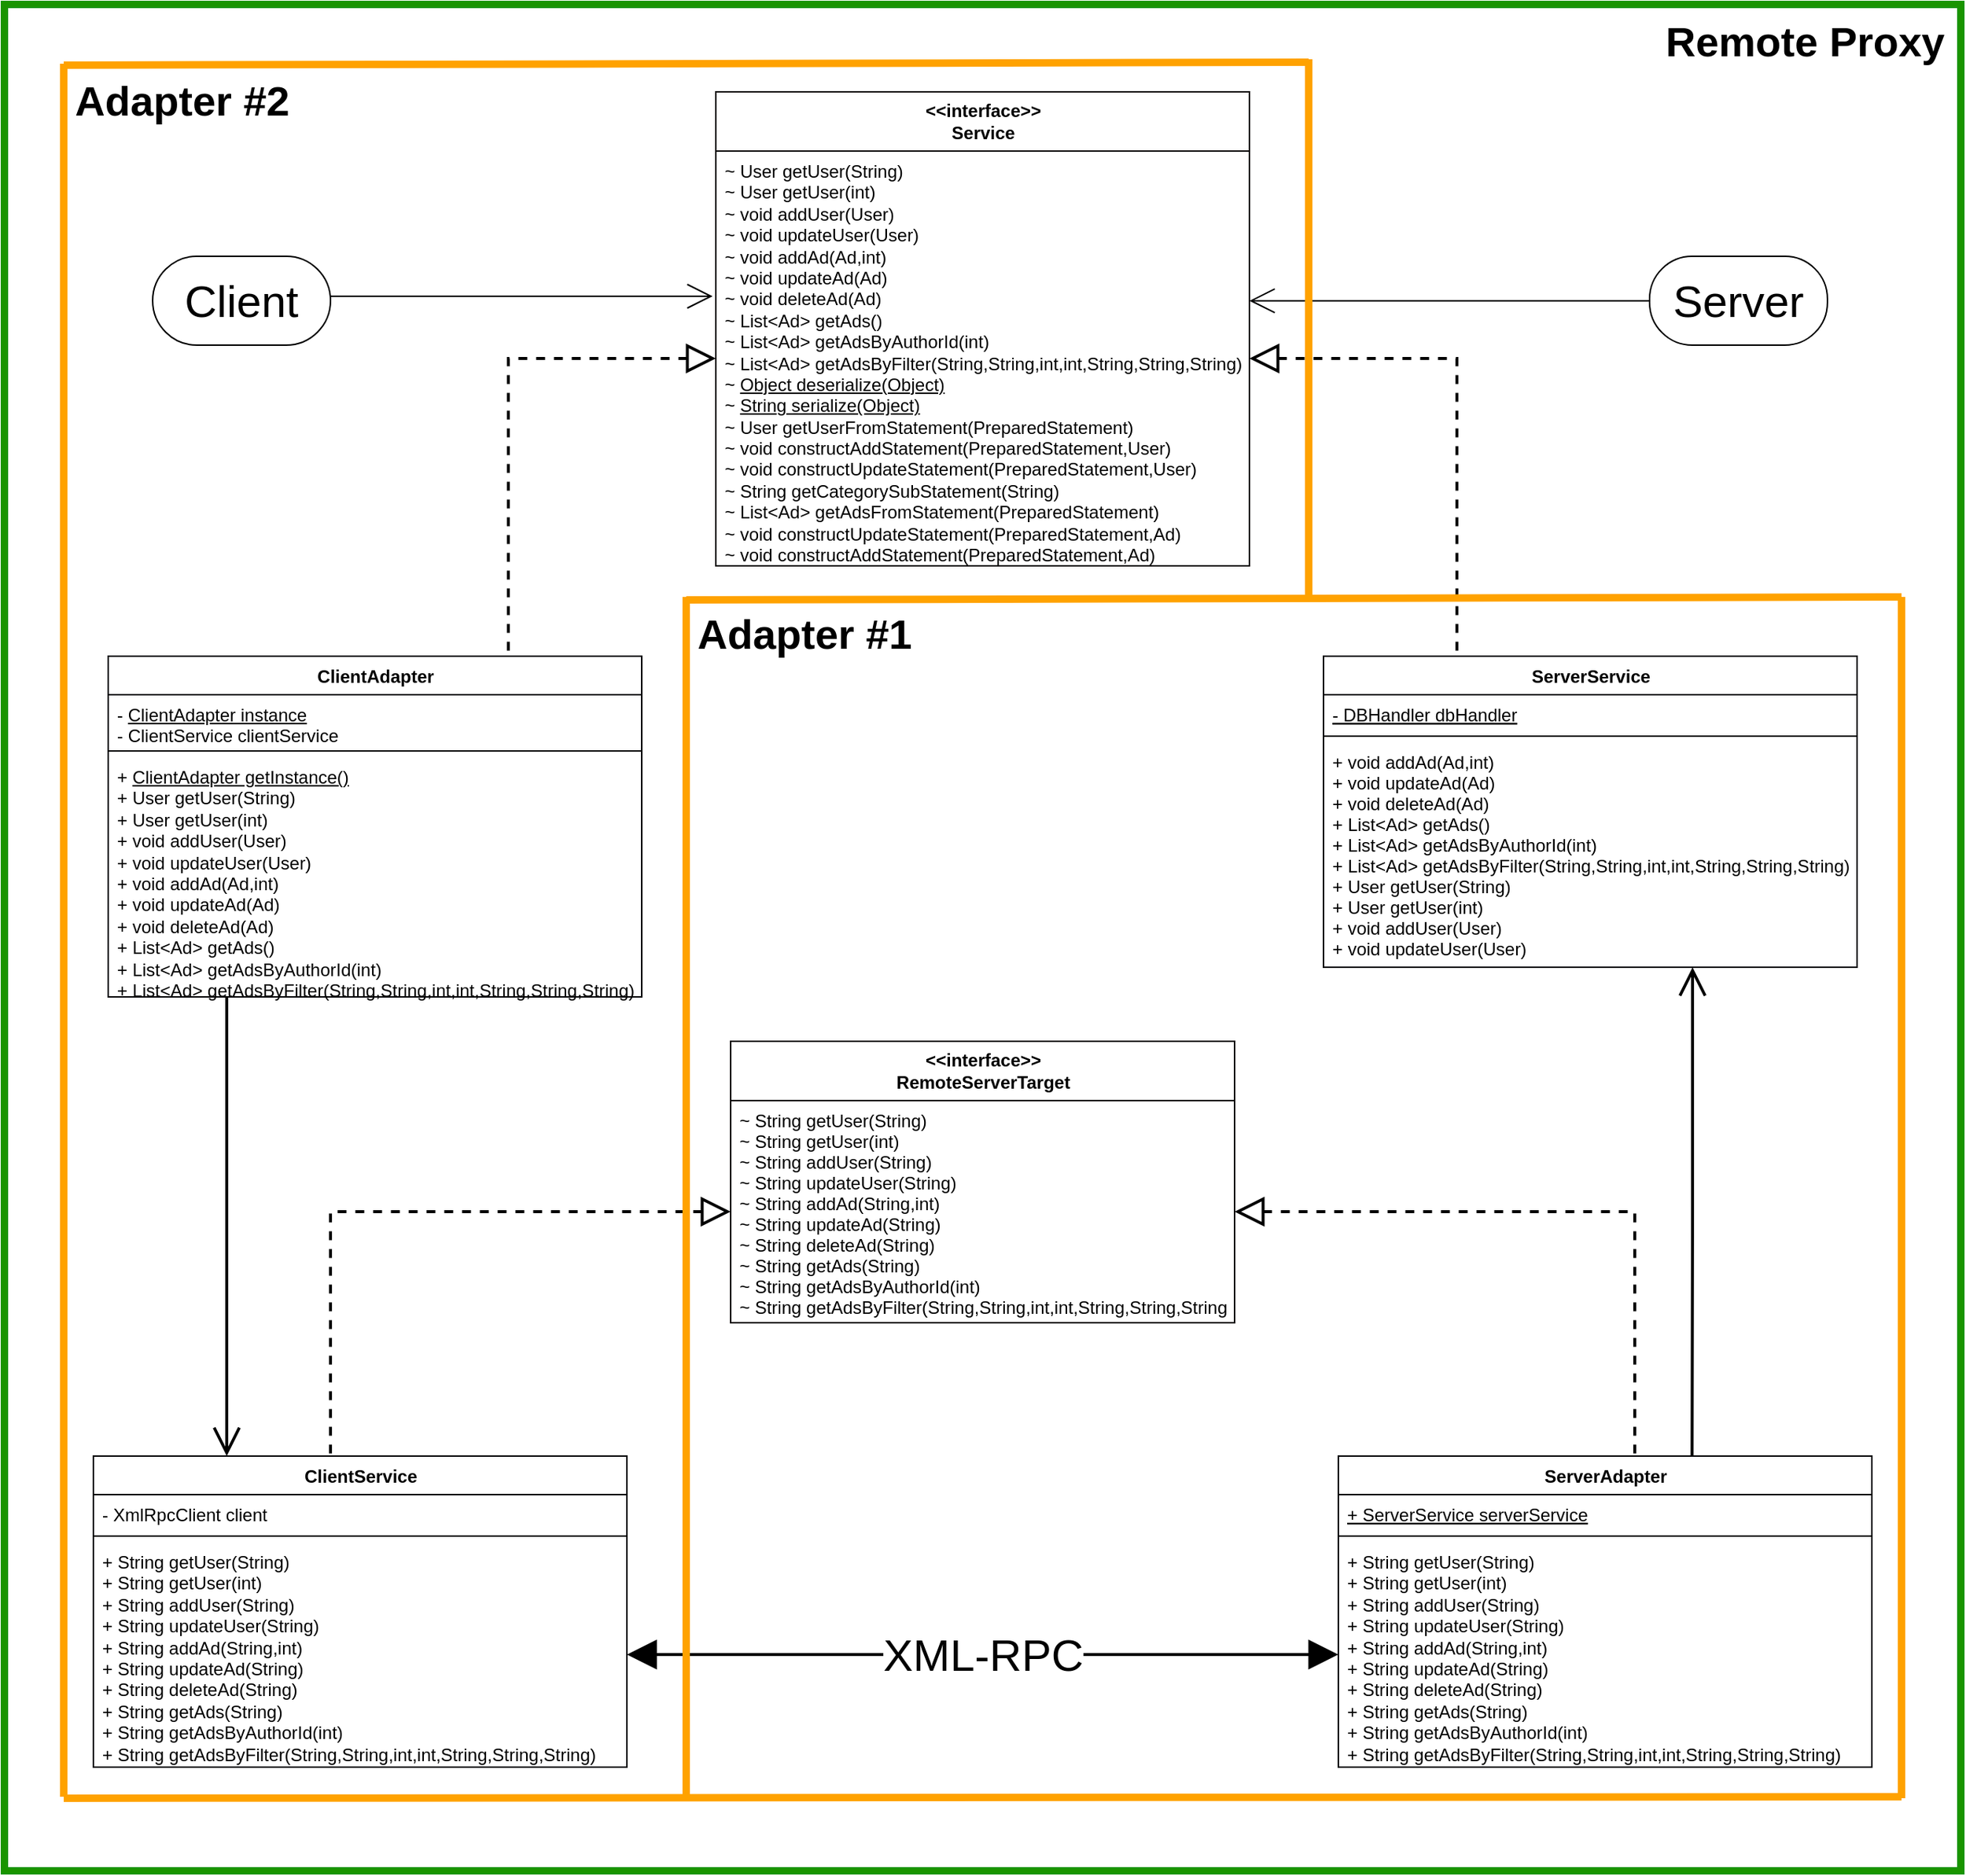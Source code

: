 <mxfile version="14.1.8" type="device"><diagram id="jZb85DcDclSfANrB-rej" name="Страница 1"><mxGraphModel dx="3671" dy="521" grid="1" gridSize="10" guides="1" tooltips="1" connect="1" arrows="1" fold="1" page="1" pageScale="1" pageWidth="827" pageHeight="1169" math="0" shadow="0"><root><mxCell id="0"/><mxCell id="1" parent="0"/><mxCell id="jBlKjVecHdlqdMB9YdXR-39" value="" style="rounded=0;whiteSpace=wrap;html=1;shadow=0;glass=0;labelBackgroundColor=none;sketch=0;strokeWidth=5;fillColor=none;fontSize=21;strokeColor=#199400;" vertex="1" parent="1"><mxGeometry x="-80" y="1720" width="1320" height="1260" as="geometry"/></mxCell><mxCell id="jBlKjVecHdlqdMB9YdXR-80" style="edgeStyle=orthogonalEdgeStyle;rounded=0;orthogonalLoop=1;jettySize=auto;html=1;exitX=-0.006;exitY=0.35;exitDx=0;exitDy=0;entryX=1;entryY=0.5;entryDx=0;entryDy=0;endSize=15;startSize=15;endArrow=none;endFill=0;startArrow=open;startFill=0;exitPerimeter=0;" edge="1" parent="1" source="jBlKjVecHdlqdMB9YdXR-45" target="jBlKjVecHdlqdMB9YdXR-78"><mxGeometry relative="1" as="geometry"><Array as="points"><mxPoint x="140" y="1917"/></Array></mxGeometry></mxCell><mxCell id="jBlKjVecHdlqdMB9YdXR-40" value="ClientAdapter" style="swimlane;fontStyle=1;align=center;verticalAlign=top;childLayout=stackLayout;horizontal=1;startSize=26;horizontalStack=0;resizeParent=1;resizeParentMax=0;resizeLast=0;collapsible=1;marginBottom=0;rounded=0;shadow=0;glass=0;labelBackgroundColor=none;sketch=0;strokeColor=#000005;strokeWidth=1;fillColor=none;fontSize=12;html=1;" vertex="1" parent="1"><mxGeometry x="-10" y="2160" width="360" height="230" as="geometry"/></mxCell><mxCell id="jBlKjVecHdlqdMB9YdXR-41" value="- &lt;u&gt;ClientAdapter instance&lt;/u&gt;&lt;br&gt;- ClientService clientService" style="text;strokeColor=none;fillColor=none;align=left;verticalAlign=top;spacingLeft=4;spacingRight=4;overflow=hidden;rotatable=0;points=[[0,0.5],[1,0.5]];portConstraint=eastwest;html=1;" vertex="1" parent="jBlKjVecHdlqdMB9YdXR-40"><mxGeometry y="26" width="360" height="34" as="geometry"/></mxCell><mxCell id="jBlKjVecHdlqdMB9YdXR-42" value="" style="line;strokeWidth=1;fillColor=none;align=left;verticalAlign=middle;spacingTop=-1;spacingLeft=3;spacingRight=3;rotatable=0;labelPosition=right;points=[];portConstraint=eastwest;" vertex="1" parent="jBlKjVecHdlqdMB9YdXR-40"><mxGeometry y="60" width="360" height="8" as="geometry"/></mxCell><mxCell id="jBlKjVecHdlqdMB9YdXR-43" value="+ &lt;u&gt;ClientAdapter getInstance()&lt;/u&gt;&lt;br&gt;+ User getUser(String)&lt;br&gt;+ User getUser(int)&lt;br&gt;+ void addUser(User)&lt;br&gt;+ void updateUser(User)&lt;br&gt;+ void addAd(Ad,int)&lt;br&gt;+ void updateAd(Ad)&lt;br&gt;+ void deleteAd(Ad)&lt;br&gt;+ List&amp;lt;Ad&amp;gt; getAds()&lt;br&gt;+ List&amp;lt;Ad&amp;gt; getAdsByAuthorId(int)&lt;br&gt;+ List&amp;lt;Ad&amp;gt; getAdsByFilter(String,String,int,int,String,String,String)" style="text;strokeColor=none;fillColor=none;align=left;verticalAlign=top;spacingLeft=4;spacingRight=4;overflow=hidden;rotatable=0;points=[[0,0.5],[1,0.5]];portConstraint=eastwest;html=1;" vertex="1" parent="jBlKjVecHdlqdMB9YdXR-40"><mxGeometry y="68" width="360" height="162" as="geometry"/></mxCell><mxCell id="jBlKjVecHdlqdMB9YdXR-44" value="&amp;lt;&amp;lt;interface&amp;gt;&amp;gt;&lt;br style=&quot;font-size: 12px&quot;&gt;Service" style="swimlane;fontStyle=1;childLayout=stackLayout;horizontal=1;startSize=40;fillColor=none;horizontalStack=0;resizeParent=1;resizeParentMax=0;resizeLast=0;collapsible=1;marginBottom=0;rounded=0;shadow=0;glass=0;labelBackgroundColor=none;sketch=0;strokeColor=#050000;strokeWidth=1;fontSize=12;html=1;" vertex="1" parent="1"><mxGeometry x="400" y="1779" width="360" height="320" as="geometry"/></mxCell><mxCell id="jBlKjVecHdlqdMB9YdXR-45" value="~ User getUser(String)&lt;br&gt;~ User getUser(int)&lt;br&gt;~ void addUser(User)&lt;br&gt;~ void updateUser(User)&lt;br&gt;~ void addAd(Ad,int)&lt;br&gt;~ void updateAd(Ad)&lt;br&gt;~ void deleteAd(Ad)&lt;br&gt;~ List&amp;lt;Ad&amp;gt; getAds()&lt;br&gt;~ List&amp;lt;Ad&amp;gt; getAdsByAuthorId(int)&lt;br&gt;~ List&amp;lt;Ad&amp;gt; getAdsByFilter(String,String,int,int,String,String,String)&lt;br&gt;~ &lt;u&gt;Object deserialize(Object)&lt;/u&gt;&lt;br&gt;~ &lt;u&gt;String serialize(Object)&lt;/u&gt;&lt;br&gt;~ User getUserFromStatement(PreparedStatement)&lt;br&gt;~ void constructAddStatement(PreparedStatement,User)&lt;br&gt;~ void constructUpdateStatement(PreparedStatement,User)&lt;br&gt;~ String getCategorySubStatement(String)&lt;br&gt;~ List&amp;lt;Ad&amp;gt; getAdsFromStatement(PreparedStatement)&lt;br&gt;~ void constructUpdateStatement(PreparedStatement,Ad)&lt;br&gt;~ void constructAddStatement(PreparedStatement,Ad)" style="text;strokeColor=none;fillColor=none;align=left;verticalAlign=top;spacingLeft=4;spacingRight=4;overflow=hidden;rotatable=0;points=[[0,0.5],[1,0.5]];portConstraint=eastwest;html=1;" vertex="1" parent="jBlKjVecHdlqdMB9YdXR-44"><mxGeometry y="40" width="360" height="280" as="geometry"/></mxCell><mxCell id="jBlKjVecHdlqdMB9YdXR-46" style="edgeStyle=orthogonalEdgeStyle;rounded=0;jumpSize=6;orthogonalLoop=1;jettySize=auto;html=1;startArrow=block;startFill=0;startSize=15;endArrow=none;endFill=0;endSize=15;strokeWidth=2;fontSize=12;dashed=1;exitX=0;exitY=0.5;exitDx=0;exitDy=0;entryX=0.75;entryY=0;entryDx=0;entryDy=0;" edge="1" parent="1" source="jBlKjVecHdlqdMB9YdXR-45" target="jBlKjVecHdlqdMB9YdXR-40"><mxGeometry relative="1" as="geometry"><mxPoint x="220" y="1940" as="sourcePoint"/><mxPoint x="270" y="2180" as="targetPoint"/><Array as="points"><mxPoint x="260" y="1959"/></Array></mxGeometry></mxCell><mxCell id="jBlKjVecHdlqdMB9YdXR-81" style="edgeStyle=orthogonalEdgeStyle;rounded=0;orthogonalLoop=1;jettySize=auto;html=1;exitX=1;exitY=0.361;exitDx=0;exitDy=0;entryX=0.5;entryY=1;entryDx=0;entryDy=0;endSize=15;startSize=15;startArrow=open;startFill=0;endArrow=none;endFill=0;exitPerimeter=0;" edge="1" parent="1" source="jBlKjVecHdlqdMB9YdXR-45" target="jBlKjVecHdlqdMB9YdXR-79"><mxGeometry relative="1" as="geometry"><Array as="points"><mxPoint x="1080" y="1920"/></Array></mxGeometry></mxCell><mxCell id="jBlKjVecHdlqdMB9YdXR-47" value="ServerService" style="swimlane;fontStyle=1;align=center;verticalAlign=top;childLayout=stackLayout;horizontal=1;startSize=26;horizontalStack=0;resizeParent=1;resizeParentMax=0;resizeLast=0;collapsible=1;marginBottom=0;rounded=0;shadow=0;glass=0;labelBackgroundColor=none;sketch=0;strokeColor=#000005;strokeWidth=1;fillColor=none;fontSize=12;html=1;" vertex="1" parent="1"><mxGeometry x="810" y="2160" width="360" height="210" as="geometry"/></mxCell><mxCell id="jBlKjVecHdlqdMB9YdXR-48" value="- DBHandler dbHandler" style="text;strokeColor=none;fillColor=none;align=left;verticalAlign=top;spacingLeft=4;spacingRight=4;overflow=hidden;rotatable=0;points=[[0,0.5],[1,0.5]];portConstraint=eastwest;fontStyle=4" vertex="1" parent="jBlKjVecHdlqdMB9YdXR-47"><mxGeometry y="26" width="360" height="24" as="geometry"/></mxCell><mxCell id="jBlKjVecHdlqdMB9YdXR-49" value="" style="line;strokeWidth=1;fillColor=none;align=left;verticalAlign=middle;spacingTop=-1;spacingLeft=3;spacingRight=3;rotatable=0;labelPosition=right;points=[];portConstraint=eastwest;" vertex="1" parent="jBlKjVecHdlqdMB9YdXR-47"><mxGeometry y="50" width="360" height="8" as="geometry"/></mxCell><mxCell id="jBlKjVecHdlqdMB9YdXR-50" value="+ void addAd(Ad,int)&#10;+ void updateAd(Ad)&#10;+ void deleteAd(Ad)&#10;+ List&lt;Ad&gt; getAds()&#10;+ List&lt;Ad&gt; getAdsByAuthorId(int)&#10;+ List&lt;Ad&gt; getAdsByFilter(String,String,int,int,String,String,String)&#10;+ User getUser(String)&#10;+ User getUser(int)&#10;+ void addUser(User)&#10;+ void updateUser(User)" style="text;strokeColor=none;fillColor=none;align=left;verticalAlign=top;spacingLeft=4;spacingRight=4;overflow=hidden;rotatable=0;points=[[0,0.5],[1,0.5]];portConstraint=eastwest;" vertex="1" parent="jBlKjVecHdlqdMB9YdXR-47"><mxGeometry y="58" width="360" height="152" as="geometry"/></mxCell><mxCell id="jBlKjVecHdlqdMB9YdXR-51" style="edgeStyle=orthogonalEdgeStyle;rounded=0;jumpSize=6;orthogonalLoop=1;jettySize=auto;html=1;exitX=1;exitY=0.5;exitDx=0;exitDy=0;entryX=0.25;entryY=0;entryDx=0;entryDy=0;dashed=1;startArrow=block;startFill=0;startSize=15;endArrow=none;endFill=0;endSize=15;strokeWidth=2;fontSize=12;" edge="1" parent="1" source="jBlKjVecHdlqdMB9YdXR-45" target="jBlKjVecHdlqdMB9YdXR-47"><mxGeometry relative="1" as="geometry"/></mxCell><mxCell id="jBlKjVecHdlqdMB9YdXR-52" value="&amp;lt;&amp;lt;interface&amp;gt;&amp;gt;&lt;br style=&quot;font-size: 12px&quot;&gt;RemoteServerTarget" style="swimlane;fontStyle=1;childLayout=stackLayout;horizontal=1;startSize=40;fillColor=none;horizontalStack=0;resizeParent=1;resizeParentMax=0;resizeLast=0;collapsible=1;marginBottom=0;rounded=0;shadow=0;glass=0;labelBackgroundColor=none;sketch=0;strokeColor=#050000;strokeWidth=1;fontSize=12;html=1;" vertex="1" parent="1"><mxGeometry x="410" y="2420" width="340" height="190" as="geometry"/></mxCell><mxCell id="jBlKjVecHdlqdMB9YdXR-53" value="~ String getUser(String)&#10;~ String getUser(int)&#10;~ String addUser(String)&#10;~ String updateUser(String)&#10;~ String addAd(String,int)&#10;~ String updateAd(String)&#10;~ String deleteAd(String)&#10;~ String getAds(String)&#10;~ String getAdsByAuthorId(int)&#10;~ String getAdsByFilter(String,String,int,int,String,String,String)&#10;" style="text;strokeColor=none;fillColor=none;align=left;verticalAlign=top;spacingLeft=4;spacingRight=4;overflow=hidden;rotatable=0;points=[[0,0.5],[1,0.5]];portConstraint=eastwest;" vertex="1" parent="jBlKjVecHdlqdMB9YdXR-52"><mxGeometry y="40" width="340" height="150" as="geometry"/></mxCell><mxCell id="jBlKjVecHdlqdMB9YdXR-54" style="edgeStyle=orthogonalEdgeStyle;rounded=0;jumpSize=6;orthogonalLoop=1;jettySize=auto;html=1;startArrow=open;startFill=0;startSize=15;endArrow=none;endFill=0;endSize=15;strokeWidth=2;fontSize=12;exitX=0.25;exitY=0;exitDx=0;exitDy=0;" edge="1" parent="1" source="jBlKjVecHdlqdMB9YdXR-55"><mxGeometry relative="1" as="geometry"><mxPoint x="70" y="2390.0" as="targetPoint"/><Array as="points"><mxPoint x="70" y="2390"/></Array></mxGeometry></mxCell><mxCell id="jBlKjVecHdlqdMB9YdXR-55" value="ClientService" style="swimlane;fontStyle=1;align=center;verticalAlign=top;childLayout=stackLayout;horizontal=1;startSize=26;horizontalStack=0;resizeParent=1;resizeParentMax=0;resizeLast=0;collapsible=1;marginBottom=0;rounded=0;shadow=0;glass=0;labelBackgroundColor=none;sketch=0;strokeColor=#000005;strokeWidth=1;fillColor=none;fontSize=12;html=1;" vertex="1" parent="1"><mxGeometry x="-20" y="2700" width="360" height="210" as="geometry"/></mxCell><mxCell id="jBlKjVecHdlqdMB9YdXR-56" value="- XmlRpcClient client" style="text;strokeColor=none;fillColor=none;align=left;verticalAlign=top;spacingLeft=4;spacingRight=4;overflow=hidden;rotatable=0;points=[[0,0.5],[1,0.5]];portConstraint=eastwest;" vertex="1" parent="jBlKjVecHdlqdMB9YdXR-55"><mxGeometry y="26" width="360" height="24" as="geometry"/></mxCell><mxCell id="jBlKjVecHdlqdMB9YdXR-57" value="" style="line;strokeWidth=1;fillColor=none;align=left;verticalAlign=middle;spacingTop=-1;spacingLeft=3;spacingRight=3;rotatable=0;labelPosition=right;points=[];portConstraint=eastwest;" vertex="1" parent="jBlKjVecHdlqdMB9YdXR-55"><mxGeometry y="50" width="360" height="8" as="geometry"/></mxCell><mxCell id="jBlKjVecHdlqdMB9YdXR-58" value="+ String getUser(String)&lt;br&gt;+ String getUser(int)&lt;br&gt;+ String addUser(String)&lt;br&gt;+ String updateUser(String)&lt;br&gt;+ String addAd(String,int)&lt;br&gt;+ String updateAd(String)&lt;br&gt;+ String deleteAd(String)&lt;br&gt;+ String getAds(String)&lt;br&gt;+ String getAdsByAuthorId(int)&lt;br&gt;+ String getAdsByFilter(String,String,int,int,String,String,String)" style="text;strokeColor=none;fillColor=none;align=left;verticalAlign=top;spacingLeft=4;spacingRight=4;overflow=hidden;rotatable=0;points=[[0,0.5],[1,0.5]];portConstraint=eastwest;html=1;" vertex="1" parent="jBlKjVecHdlqdMB9YdXR-55"><mxGeometry y="58" width="360" height="152" as="geometry"/></mxCell><mxCell id="jBlKjVecHdlqdMB9YdXR-59" style="edgeStyle=orthogonalEdgeStyle;rounded=0;jumpSize=6;orthogonalLoop=1;jettySize=auto;html=1;exitX=0;exitY=0.5;exitDx=0;exitDy=0;dashed=1;startArrow=block;startFill=0;startSize=15;endArrow=none;endFill=0;endSize=15;strokeWidth=2;fontSize=12;" edge="1" parent="1" source="jBlKjVecHdlqdMB9YdXR-53"><mxGeometry relative="1" as="geometry"><mxPoint x="140" y="2700" as="targetPoint"/><Array as="points"><mxPoint x="140" y="2535"/><mxPoint x="140" y="2700"/></Array></mxGeometry></mxCell><mxCell id="jBlKjVecHdlqdMB9YdXR-60" style="edgeStyle=orthogonalEdgeStyle;rounded=0;jumpSize=6;orthogonalLoop=1;jettySize=auto;html=1;startArrow=open;startFill=0;startSize=15;endArrow=none;endFill=0;endSize=15;strokeWidth=2;fontSize=12;entryX=0.663;entryY=-0.001;entryDx=0;entryDy=0;entryPerimeter=0;" edge="1" parent="1" source="jBlKjVecHdlqdMB9YdXR-50" target="jBlKjVecHdlqdMB9YdXR-61"><mxGeometry relative="1" as="geometry"><mxPoint x="1200" y="2460" as="sourcePoint"/><mxPoint x="840" y="2650" as="targetPoint"/><Array as="points"><mxPoint x="1059" y="2530"/><mxPoint x="1059" y="2530"/></Array></mxGeometry></mxCell><mxCell id="jBlKjVecHdlqdMB9YdXR-61" value="ServerAdapter" style="swimlane;fontStyle=1;align=center;verticalAlign=top;childLayout=stackLayout;horizontal=1;startSize=26;horizontalStack=0;resizeParent=1;resizeParentMax=0;resizeLast=0;collapsible=1;marginBottom=0;rounded=0;shadow=0;glass=0;labelBackgroundColor=none;sketch=0;strokeColor=#000005;strokeWidth=1;fillColor=none;fontSize=12;html=1;" vertex="1" parent="1"><mxGeometry x="820" y="2700" width="360" height="210" as="geometry"/></mxCell><mxCell id="jBlKjVecHdlqdMB9YdXR-62" value="+ ServerService serverService" style="text;strokeColor=none;fillColor=none;align=left;verticalAlign=top;spacingLeft=4;spacingRight=4;overflow=hidden;rotatable=0;points=[[0,0.5],[1,0.5]];portConstraint=eastwest;fontStyle=4" vertex="1" parent="jBlKjVecHdlqdMB9YdXR-61"><mxGeometry y="26" width="360" height="24" as="geometry"/></mxCell><mxCell id="jBlKjVecHdlqdMB9YdXR-63" value="" style="line;strokeWidth=1;fillColor=none;align=left;verticalAlign=middle;spacingTop=-1;spacingLeft=3;spacingRight=3;rotatable=0;labelPosition=right;points=[];portConstraint=eastwest;" vertex="1" parent="jBlKjVecHdlqdMB9YdXR-61"><mxGeometry y="50" width="360" height="8" as="geometry"/></mxCell><mxCell id="jBlKjVecHdlqdMB9YdXR-64" value="+ String getUser(String)&lt;br&gt;+ String getUser(int)&lt;br&gt;+ String addUser(String)&lt;br&gt;+ String updateUser(String)&lt;br&gt;+ String addAd(String,int)&lt;br&gt;+ String updateAd(String)&lt;br&gt;+ String deleteAd(String)&lt;br&gt;+ String getAds(String)&lt;br&gt;+ String getAdsByAuthorId(int)&lt;br&gt;+ String getAdsByFilter(String,String,int,int,String,String,String)" style="text;strokeColor=none;fillColor=none;align=left;verticalAlign=top;spacingLeft=4;spacingRight=4;overflow=hidden;rotatable=0;points=[[0,0.5],[1,0.5]];portConstraint=eastwest;html=1;" vertex="1" parent="jBlKjVecHdlqdMB9YdXR-61"><mxGeometry y="58" width="360" height="152" as="geometry"/></mxCell><mxCell id="jBlKjVecHdlqdMB9YdXR-65" style="edgeStyle=orthogonalEdgeStyle;rounded=0;jumpSize=6;orthogonalLoop=1;jettySize=auto;html=1;exitX=1;exitY=0.5;exitDx=0;exitDy=0;dashed=1;startArrow=block;startFill=0;startSize=15;endArrow=none;endFill=0;endSize=15;strokeWidth=2;fontSize=12;" edge="1" parent="1" source="jBlKjVecHdlqdMB9YdXR-53"><mxGeometry relative="1" as="geometry"><mxPoint x="1020" y="2700" as="targetPoint"/><Array as="points"><mxPoint x="1020" y="2535"/><mxPoint x="1020" y="2700"/></Array></mxGeometry></mxCell><mxCell id="jBlKjVecHdlqdMB9YdXR-66" value="" style="endArrow=block;html=1;strokeWidth=2;fontSize=12;entryX=0;entryY=0.5;entryDx=0;entryDy=0;exitX=1;exitY=0.5;exitDx=0;exitDy=0;endFill=1;startArrow=block;startFill=1;endSize=15;startSize=15;" edge="1" parent="1" source="jBlKjVecHdlqdMB9YdXR-58" target="jBlKjVecHdlqdMB9YdXR-64"><mxGeometry relative="1" as="geometry"><mxPoint x="410" y="2870" as="sourcePoint"/><mxPoint x="580" y="2890" as="targetPoint"/></mxGeometry></mxCell><mxCell id="jBlKjVecHdlqdMB9YdXR-67" value="XML-RPC" style="edgeLabel;resizable=0;html=1;align=center;verticalAlign=middle;fontSize=30;fontStyle=0" connectable="0" vertex="1" parent="jBlKjVecHdlqdMB9YdXR-66"><mxGeometry relative="1" as="geometry"/></mxCell><mxCell id="jBlKjVecHdlqdMB9YdXR-68" value="&lt;font style=&quot;font-size: 28px&quot;&gt;Remote Proxy&lt;/font&gt;" style="text;html=1;strokeColor=none;fillColor=none;align=center;verticalAlign=middle;whiteSpace=wrap;rounded=0;labelBackgroundColor=none;fontSize=28;fontStyle=1" vertex="1" parent="1"><mxGeometry x="1030" y="1720" width="210" height="50" as="geometry"/></mxCell><mxCell id="jBlKjVecHdlqdMB9YdXR-69" value="" style="endArrow=none;html=1;strokeWidth=5;fontSize=21;strokeColor=#FFA200;" edge="1" parent="1"><mxGeometry width="50" height="50" relative="1" as="geometry"><mxPoint x="800" y="1759" as="sourcePoint"/><mxPoint x="-40" y="1761" as="targetPoint"/></mxGeometry></mxCell><mxCell id="jBlKjVecHdlqdMB9YdXR-70" value="" style="endArrow=none;html=1;strokeWidth=5;fontSize=21;strokeColor=#FFA200;" edge="1" parent="1"><mxGeometry width="50" height="50" relative="1" as="geometry"><mxPoint x="1200" y="2930" as="sourcePoint"/><mxPoint x="-40" y="2931" as="targetPoint"/></mxGeometry></mxCell><mxCell id="jBlKjVecHdlqdMB9YdXR-71" value="" style="endArrow=none;html=1;strokeWidth=5;fontSize=21;strokeColor=#FFA200;" edge="1" parent="1"><mxGeometry width="50" height="50" relative="1" as="geometry"><mxPoint x="-40" y="2930" as="sourcePoint"/><mxPoint x="-40" y="1760" as="targetPoint"/></mxGeometry></mxCell><mxCell id="jBlKjVecHdlqdMB9YdXR-72" value="" style="endArrow=none;html=1;strokeWidth=5;fontSize=21;strokeColor=#FFA200;" edge="1" parent="1"><mxGeometry width="50" height="50" relative="1" as="geometry"><mxPoint x="1200" y="2120.0" as="sourcePoint"/><mxPoint x="380" y="2122" as="targetPoint"/></mxGeometry></mxCell><mxCell id="jBlKjVecHdlqdMB9YdXR-73" value="" style="endArrow=none;html=1;strokeWidth=5;fontSize=21;strokeColor=#FFA200;" edge="1" parent="1"><mxGeometry width="50" height="50" relative="1" as="geometry"><mxPoint x="800" y="2121.0" as="sourcePoint"/><mxPoint x="800" y="1757" as="targetPoint"/></mxGeometry></mxCell><mxCell id="jBlKjVecHdlqdMB9YdXR-74" value="" style="endArrow=none;html=1;strokeWidth=5;fontSize=21;strokeColor=#FFA200;" edge="1" parent="1"><mxGeometry width="50" height="50" relative="1" as="geometry"><mxPoint x="1200" y="2931" as="sourcePoint"/><mxPoint x="1200" y="2120.0" as="targetPoint"/></mxGeometry></mxCell><mxCell id="jBlKjVecHdlqdMB9YdXR-75" value="&lt;font style=&quot;font-size: 28px&quot;&gt;Adapter #2&lt;/font&gt;" style="text;html=1;strokeColor=none;fillColor=none;align=center;verticalAlign=middle;whiteSpace=wrap;rounded=0;labelBackgroundColor=none;fontSize=28;fontStyle=1" vertex="1" parent="1"><mxGeometry x="-40" y="1760" width="160" height="50" as="geometry"/></mxCell><mxCell id="jBlKjVecHdlqdMB9YdXR-76" value="&lt;font style=&quot;font-size: 28px&quot;&gt;Adapter #1&lt;/font&gt;" style="text;html=1;strokeColor=none;fillColor=none;align=center;verticalAlign=middle;whiteSpace=wrap;rounded=0;labelBackgroundColor=none;fontSize=28;fontStyle=1" vertex="1" parent="1"><mxGeometry x="380" y="2120" width="160" height="50" as="geometry"/></mxCell><mxCell id="jBlKjVecHdlqdMB9YdXR-77" value="" style="endArrow=none;html=1;strokeWidth=5;fontSize=21;strokeColor=#FFA200;" edge="1" parent="1"><mxGeometry width="50" height="50" relative="1" as="geometry"><mxPoint x="380" y="2931" as="sourcePoint"/><mxPoint x="380" y="2120.0" as="targetPoint"/></mxGeometry></mxCell><mxCell id="jBlKjVecHdlqdMB9YdXR-78" value="&lt;font style=&quot;font-size: 30px&quot;&gt;Client&lt;/font&gt;" style="rounded=1;whiteSpace=wrap;html=1;arcSize=50;" vertex="1" parent="1"><mxGeometry x="20" y="1890" width="120" height="60" as="geometry"/></mxCell><mxCell id="jBlKjVecHdlqdMB9YdXR-79" value="&lt;font style=&quot;font-size: 30px&quot;&gt;Server&lt;/font&gt;" style="rounded=1;whiteSpace=wrap;html=1;arcSize=48;" vertex="1" parent="1"><mxGeometry x="1030" y="1890" width="120" height="60" as="geometry"/></mxCell></root></mxGraphModel></diagram></mxfile>